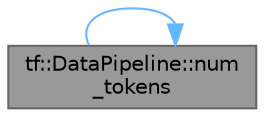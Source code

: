 digraph "tf::DataPipeline::num_tokens"
{
 // LATEX_PDF_SIZE
  bgcolor="transparent";
  edge [fontname=Helvetica,fontsize=10,labelfontname=Helvetica,labelfontsize=10];
  node [fontname=Helvetica,fontsize=10,shape=box,height=0.2,width=0.4];
  rankdir="LR";
  Node1 [id="Node000001",label="tf::DataPipeline::num\l_tokens",height=0.2,width=0.4,color="gray40", fillcolor="grey60", style="filled", fontcolor="black",tooltip="queries the number of generated tokens in the pipeline"];
  Node1 -> Node1 [id="edge1_Node000001_Node000001",color="steelblue1",style="solid",tooltip=" "];
}
